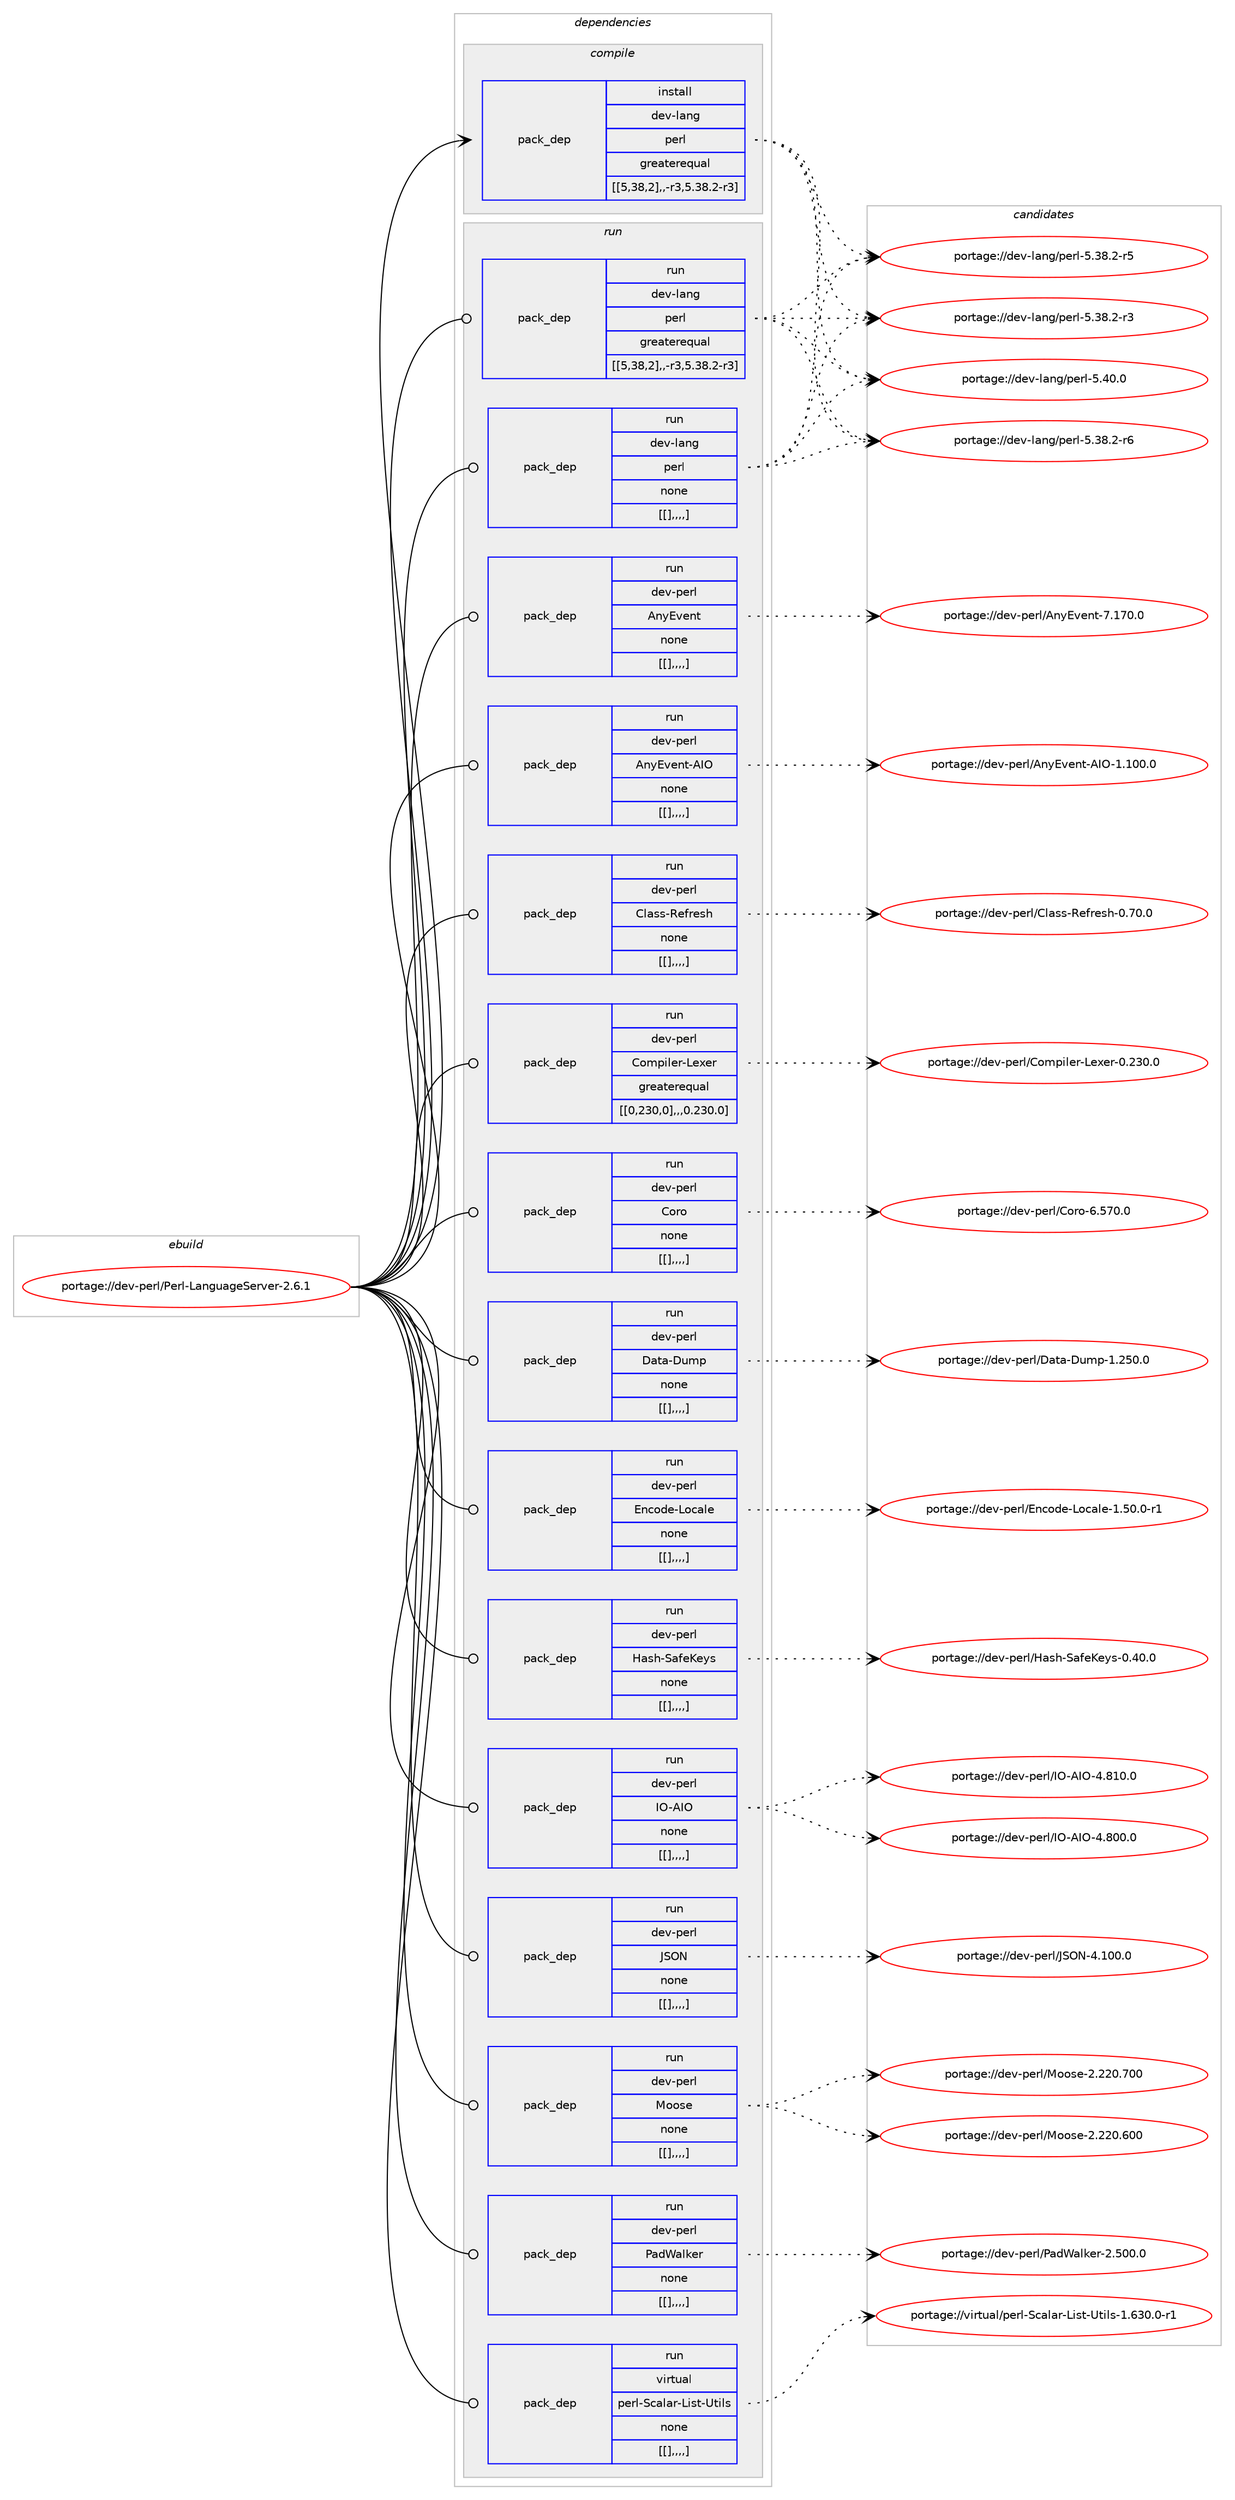 digraph prolog {

# *************
# Graph options
# *************

newrank=true;
concentrate=true;
compound=true;
graph [rankdir=LR,fontname=Helvetica,fontsize=10,ranksep=1.5];#, ranksep=2.5, nodesep=0.2];
edge  [arrowhead=vee];
node  [fontname=Helvetica,fontsize=10];

# **********
# The ebuild
# **********

subgraph cluster_leftcol {
color=gray;
label=<<i>ebuild</i>>;
id [label="portage://dev-perl/Perl-LanguageServer-2.6.1", color=red, width=4, href="../dev-perl/Perl-LanguageServer-2.6.1.svg"];
}

# ****************
# The dependencies
# ****************

subgraph cluster_midcol {
color=gray;
label=<<i>dependencies</i>>;
subgraph cluster_compile {
fillcolor="#eeeeee";
style=filled;
label=<<i>compile</i>>;
subgraph pack104787 {
dependency136554 [label=<<TABLE BORDER="0" CELLBORDER="1" CELLSPACING="0" CELLPADDING="4" WIDTH="220"><TR><TD ROWSPAN="6" CELLPADDING="30">pack_dep</TD></TR><TR><TD WIDTH="110">install</TD></TR><TR><TD>dev-lang</TD></TR><TR><TD>perl</TD></TR><TR><TD>greaterequal</TD></TR><TR><TD>[[5,38,2],,-r3,5.38.2-r3]</TD></TR></TABLE>>, shape=none, color=blue];
}
id:e -> dependency136554:w [weight=20,style="solid",arrowhead="vee"];
}
subgraph cluster_compileandrun {
fillcolor="#eeeeee";
style=filled;
label=<<i>compile and run</i>>;
}
subgraph cluster_run {
fillcolor="#eeeeee";
style=filled;
label=<<i>run</i>>;
subgraph pack104788 {
dependency136555 [label=<<TABLE BORDER="0" CELLBORDER="1" CELLSPACING="0" CELLPADDING="4" WIDTH="220"><TR><TD ROWSPAN="6" CELLPADDING="30">pack_dep</TD></TR><TR><TD WIDTH="110">run</TD></TR><TR><TD>dev-lang</TD></TR><TR><TD>perl</TD></TR><TR><TD>greaterequal</TD></TR><TR><TD>[[5,38,2],,-r3,5.38.2-r3]</TD></TR></TABLE>>, shape=none, color=blue];
}
id:e -> dependency136555:w [weight=20,style="solid",arrowhead="odot"];
subgraph pack104789 {
dependency136556 [label=<<TABLE BORDER="0" CELLBORDER="1" CELLSPACING="0" CELLPADDING="4" WIDTH="220"><TR><TD ROWSPAN="6" CELLPADDING="30">pack_dep</TD></TR><TR><TD WIDTH="110">run</TD></TR><TR><TD>dev-lang</TD></TR><TR><TD>perl</TD></TR><TR><TD>none</TD></TR><TR><TD>[[],,,,]</TD></TR></TABLE>>, shape=none, color=blue];
}
id:e -> dependency136556:w [weight=20,style="solid",arrowhead="odot"];
subgraph pack104790 {
dependency136557 [label=<<TABLE BORDER="0" CELLBORDER="1" CELLSPACING="0" CELLPADDING="4" WIDTH="220"><TR><TD ROWSPAN="6" CELLPADDING="30">pack_dep</TD></TR><TR><TD WIDTH="110">run</TD></TR><TR><TD>dev-perl</TD></TR><TR><TD>AnyEvent</TD></TR><TR><TD>none</TD></TR><TR><TD>[[],,,,]</TD></TR></TABLE>>, shape=none, color=blue];
}
id:e -> dependency136557:w [weight=20,style="solid",arrowhead="odot"];
subgraph pack104791 {
dependency136558 [label=<<TABLE BORDER="0" CELLBORDER="1" CELLSPACING="0" CELLPADDING="4" WIDTH="220"><TR><TD ROWSPAN="6" CELLPADDING="30">pack_dep</TD></TR><TR><TD WIDTH="110">run</TD></TR><TR><TD>dev-perl</TD></TR><TR><TD>AnyEvent-AIO</TD></TR><TR><TD>none</TD></TR><TR><TD>[[],,,,]</TD></TR></TABLE>>, shape=none, color=blue];
}
id:e -> dependency136558:w [weight=20,style="solid",arrowhead="odot"];
subgraph pack104792 {
dependency136559 [label=<<TABLE BORDER="0" CELLBORDER="1" CELLSPACING="0" CELLPADDING="4" WIDTH="220"><TR><TD ROWSPAN="6" CELLPADDING="30">pack_dep</TD></TR><TR><TD WIDTH="110">run</TD></TR><TR><TD>dev-perl</TD></TR><TR><TD>Class-Refresh</TD></TR><TR><TD>none</TD></TR><TR><TD>[[],,,,]</TD></TR></TABLE>>, shape=none, color=blue];
}
id:e -> dependency136559:w [weight=20,style="solid",arrowhead="odot"];
subgraph pack104793 {
dependency136560 [label=<<TABLE BORDER="0" CELLBORDER="1" CELLSPACING="0" CELLPADDING="4" WIDTH="220"><TR><TD ROWSPAN="6" CELLPADDING="30">pack_dep</TD></TR><TR><TD WIDTH="110">run</TD></TR><TR><TD>dev-perl</TD></TR><TR><TD>Compiler-Lexer</TD></TR><TR><TD>greaterequal</TD></TR><TR><TD>[[0,230,0],,,0.230.0]</TD></TR></TABLE>>, shape=none, color=blue];
}
id:e -> dependency136560:w [weight=20,style="solid",arrowhead="odot"];
subgraph pack104794 {
dependency136561 [label=<<TABLE BORDER="0" CELLBORDER="1" CELLSPACING="0" CELLPADDING="4" WIDTH="220"><TR><TD ROWSPAN="6" CELLPADDING="30">pack_dep</TD></TR><TR><TD WIDTH="110">run</TD></TR><TR><TD>dev-perl</TD></TR><TR><TD>Coro</TD></TR><TR><TD>none</TD></TR><TR><TD>[[],,,,]</TD></TR></TABLE>>, shape=none, color=blue];
}
id:e -> dependency136561:w [weight=20,style="solid",arrowhead="odot"];
subgraph pack104795 {
dependency136562 [label=<<TABLE BORDER="0" CELLBORDER="1" CELLSPACING="0" CELLPADDING="4" WIDTH="220"><TR><TD ROWSPAN="6" CELLPADDING="30">pack_dep</TD></TR><TR><TD WIDTH="110">run</TD></TR><TR><TD>dev-perl</TD></TR><TR><TD>Data-Dump</TD></TR><TR><TD>none</TD></TR><TR><TD>[[],,,,]</TD></TR></TABLE>>, shape=none, color=blue];
}
id:e -> dependency136562:w [weight=20,style="solid",arrowhead="odot"];
subgraph pack104796 {
dependency136563 [label=<<TABLE BORDER="0" CELLBORDER="1" CELLSPACING="0" CELLPADDING="4" WIDTH="220"><TR><TD ROWSPAN="6" CELLPADDING="30">pack_dep</TD></TR><TR><TD WIDTH="110">run</TD></TR><TR><TD>dev-perl</TD></TR><TR><TD>Encode-Locale</TD></TR><TR><TD>none</TD></TR><TR><TD>[[],,,,]</TD></TR></TABLE>>, shape=none, color=blue];
}
id:e -> dependency136563:w [weight=20,style="solid",arrowhead="odot"];
subgraph pack104797 {
dependency136564 [label=<<TABLE BORDER="0" CELLBORDER="1" CELLSPACING="0" CELLPADDING="4" WIDTH="220"><TR><TD ROWSPAN="6" CELLPADDING="30">pack_dep</TD></TR><TR><TD WIDTH="110">run</TD></TR><TR><TD>dev-perl</TD></TR><TR><TD>Hash-SafeKeys</TD></TR><TR><TD>none</TD></TR><TR><TD>[[],,,,]</TD></TR></TABLE>>, shape=none, color=blue];
}
id:e -> dependency136564:w [weight=20,style="solid",arrowhead="odot"];
subgraph pack104798 {
dependency136565 [label=<<TABLE BORDER="0" CELLBORDER="1" CELLSPACING="0" CELLPADDING="4" WIDTH="220"><TR><TD ROWSPAN="6" CELLPADDING="30">pack_dep</TD></TR><TR><TD WIDTH="110">run</TD></TR><TR><TD>dev-perl</TD></TR><TR><TD>IO-AIO</TD></TR><TR><TD>none</TD></TR><TR><TD>[[],,,,]</TD></TR></TABLE>>, shape=none, color=blue];
}
id:e -> dependency136565:w [weight=20,style="solid",arrowhead="odot"];
subgraph pack104799 {
dependency136566 [label=<<TABLE BORDER="0" CELLBORDER="1" CELLSPACING="0" CELLPADDING="4" WIDTH="220"><TR><TD ROWSPAN="6" CELLPADDING="30">pack_dep</TD></TR><TR><TD WIDTH="110">run</TD></TR><TR><TD>dev-perl</TD></TR><TR><TD>JSON</TD></TR><TR><TD>none</TD></TR><TR><TD>[[],,,,]</TD></TR></TABLE>>, shape=none, color=blue];
}
id:e -> dependency136566:w [weight=20,style="solid",arrowhead="odot"];
subgraph pack104800 {
dependency136567 [label=<<TABLE BORDER="0" CELLBORDER="1" CELLSPACING="0" CELLPADDING="4" WIDTH="220"><TR><TD ROWSPAN="6" CELLPADDING="30">pack_dep</TD></TR><TR><TD WIDTH="110">run</TD></TR><TR><TD>dev-perl</TD></TR><TR><TD>Moose</TD></TR><TR><TD>none</TD></TR><TR><TD>[[],,,,]</TD></TR></TABLE>>, shape=none, color=blue];
}
id:e -> dependency136567:w [weight=20,style="solid",arrowhead="odot"];
subgraph pack104801 {
dependency136568 [label=<<TABLE BORDER="0" CELLBORDER="1" CELLSPACING="0" CELLPADDING="4" WIDTH="220"><TR><TD ROWSPAN="6" CELLPADDING="30">pack_dep</TD></TR><TR><TD WIDTH="110">run</TD></TR><TR><TD>dev-perl</TD></TR><TR><TD>PadWalker</TD></TR><TR><TD>none</TD></TR><TR><TD>[[],,,,]</TD></TR></TABLE>>, shape=none, color=blue];
}
id:e -> dependency136568:w [weight=20,style="solid",arrowhead="odot"];
subgraph pack104802 {
dependency136569 [label=<<TABLE BORDER="0" CELLBORDER="1" CELLSPACING="0" CELLPADDING="4" WIDTH="220"><TR><TD ROWSPAN="6" CELLPADDING="30">pack_dep</TD></TR><TR><TD WIDTH="110">run</TD></TR><TR><TD>virtual</TD></TR><TR><TD>perl-Scalar-List-Utils</TD></TR><TR><TD>none</TD></TR><TR><TD>[[],,,,]</TD></TR></TABLE>>, shape=none, color=blue];
}
id:e -> dependency136569:w [weight=20,style="solid",arrowhead="odot"];
}
}

# **************
# The candidates
# **************

subgraph cluster_choices {
rank=same;
color=gray;
label=<<i>candidates</i>>;

subgraph choice104787 {
color=black;
nodesep=1;
choice10010111845108971101034711210111410845534652484648 [label="portage://dev-lang/perl-5.40.0", color=red, width=4,href="../dev-lang/perl-5.40.0.svg"];
choice100101118451089711010347112101114108455346515646504511454 [label="portage://dev-lang/perl-5.38.2-r6", color=red, width=4,href="../dev-lang/perl-5.38.2-r6.svg"];
choice100101118451089711010347112101114108455346515646504511453 [label="portage://dev-lang/perl-5.38.2-r5", color=red, width=4,href="../dev-lang/perl-5.38.2-r5.svg"];
choice100101118451089711010347112101114108455346515646504511451 [label="portage://dev-lang/perl-5.38.2-r3", color=red, width=4,href="../dev-lang/perl-5.38.2-r3.svg"];
dependency136554:e -> choice10010111845108971101034711210111410845534652484648:w [style=dotted,weight="100"];
dependency136554:e -> choice100101118451089711010347112101114108455346515646504511454:w [style=dotted,weight="100"];
dependency136554:e -> choice100101118451089711010347112101114108455346515646504511453:w [style=dotted,weight="100"];
dependency136554:e -> choice100101118451089711010347112101114108455346515646504511451:w [style=dotted,weight="100"];
}
subgraph choice104788 {
color=black;
nodesep=1;
choice10010111845108971101034711210111410845534652484648 [label="portage://dev-lang/perl-5.40.0", color=red, width=4,href="../dev-lang/perl-5.40.0.svg"];
choice100101118451089711010347112101114108455346515646504511454 [label="portage://dev-lang/perl-5.38.2-r6", color=red, width=4,href="../dev-lang/perl-5.38.2-r6.svg"];
choice100101118451089711010347112101114108455346515646504511453 [label="portage://dev-lang/perl-5.38.2-r5", color=red, width=4,href="../dev-lang/perl-5.38.2-r5.svg"];
choice100101118451089711010347112101114108455346515646504511451 [label="portage://dev-lang/perl-5.38.2-r3", color=red, width=4,href="../dev-lang/perl-5.38.2-r3.svg"];
dependency136555:e -> choice10010111845108971101034711210111410845534652484648:w [style=dotted,weight="100"];
dependency136555:e -> choice100101118451089711010347112101114108455346515646504511454:w [style=dotted,weight="100"];
dependency136555:e -> choice100101118451089711010347112101114108455346515646504511453:w [style=dotted,weight="100"];
dependency136555:e -> choice100101118451089711010347112101114108455346515646504511451:w [style=dotted,weight="100"];
}
subgraph choice104789 {
color=black;
nodesep=1;
choice10010111845108971101034711210111410845534652484648 [label="portage://dev-lang/perl-5.40.0", color=red, width=4,href="../dev-lang/perl-5.40.0.svg"];
choice100101118451089711010347112101114108455346515646504511454 [label="portage://dev-lang/perl-5.38.2-r6", color=red, width=4,href="../dev-lang/perl-5.38.2-r6.svg"];
choice100101118451089711010347112101114108455346515646504511453 [label="portage://dev-lang/perl-5.38.2-r5", color=red, width=4,href="../dev-lang/perl-5.38.2-r5.svg"];
choice100101118451089711010347112101114108455346515646504511451 [label="portage://dev-lang/perl-5.38.2-r3", color=red, width=4,href="../dev-lang/perl-5.38.2-r3.svg"];
dependency136556:e -> choice10010111845108971101034711210111410845534652484648:w [style=dotted,weight="100"];
dependency136556:e -> choice100101118451089711010347112101114108455346515646504511454:w [style=dotted,weight="100"];
dependency136556:e -> choice100101118451089711010347112101114108455346515646504511453:w [style=dotted,weight="100"];
dependency136556:e -> choice100101118451089711010347112101114108455346515646504511451:w [style=dotted,weight="100"];
}
subgraph choice104790 {
color=black;
nodesep=1;
choice100101118451121011141084765110121691181011101164555464955484648 [label="portage://dev-perl/AnyEvent-7.170.0", color=red, width=4,href="../dev-perl/AnyEvent-7.170.0.svg"];
dependency136557:e -> choice100101118451121011141084765110121691181011101164555464955484648:w [style=dotted,weight="100"];
}
subgraph choice104791 {
color=black;
nodesep=1;
choice10010111845112101114108476511012169118101110116456573794549464948484648 [label="portage://dev-perl/AnyEvent-AIO-1.100.0", color=red, width=4,href="../dev-perl/AnyEvent-AIO-1.100.0.svg"];
dependency136558:e -> choice10010111845112101114108476511012169118101110116456573794549464948484648:w [style=dotted,weight="100"];
}
subgraph choice104792 {
color=black;
nodesep=1;
choice10010111845112101114108476710897115115458210110211410111510445484655484648 [label="portage://dev-perl/Class-Refresh-0.70.0", color=red, width=4,href="../dev-perl/Class-Refresh-0.70.0.svg"];
dependency136559:e -> choice10010111845112101114108476710897115115458210110211410111510445484655484648:w [style=dotted,weight="100"];
}
subgraph choice104793 {
color=black;
nodesep=1;
choice10010111845112101114108476711110911210510810111445761011201011144548465051484648 [label="portage://dev-perl/Compiler-Lexer-0.230.0", color=red, width=4,href="../dev-perl/Compiler-Lexer-0.230.0.svg"];
dependency136560:e -> choice10010111845112101114108476711110911210510810111445761011201011144548465051484648:w [style=dotted,weight="100"];
}
subgraph choice104794 {
color=black;
nodesep=1;
choice1001011184511210111410847671111141114554465355484648 [label="portage://dev-perl/Coro-6.570.0", color=red, width=4,href="../dev-perl/Coro-6.570.0.svg"];
dependency136561:e -> choice1001011184511210111410847671111141114554465355484648:w [style=dotted,weight="100"];
}
subgraph choice104795 {
color=black;
nodesep=1;
choice100101118451121011141084768971169745681171091124549465053484648 [label="portage://dev-perl/Data-Dump-1.250.0", color=red, width=4,href="../dev-perl/Data-Dump-1.250.0.svg"];
dependency136562:e -> choice100101118451121011141084768971169745681171091124549465053484648:w [style=dotted,weight="100"];
}
subgraph choice104796 {
color=black;
nodesep=1;
choice1001011184511210111410847691109911110010145761119997108101454946534846484511449 [label="portage://dev-perl/Encode-Locale-1.50.0-r1", color=red, width=4,href="../dev-perl/Encode-Locale-1.50.0-r1.svg"];
dependency136563:e -> choice1001011184511210111410847691109911110010145761119997108101454946534846484511449:w [style=dotted,weight="100"];
}
subgraph choice104797 {
color=black;
nodesep=1;
choice100101118451121011141084772971151044583971021017510112111545484652484648 [label="portage://dev-perl/Hash-SafeKeys-0.40.0", color=red, width=4,href="../dev-perl/Hash-SafeKeys-0.40.0.svg"];
dependency136564:e -> choice100101118451121011141084772971151044583971021017510112111545484652484648:w [style=dotted,weight="100"];
}
subgraph choice104798 {
color=black;
nodesep=1;
choice10010111845112101114108477379456573794552465649484648 [label="portage://dev-perl/IO-AIO-4.810.0", color=red, width=4,href="../dev-perl/IO-AIO-4.810.0.svg"];
choice10010111845112101114108477379456573794552465648484648 [label="portage://dev-perl/IO-AIO-4.800.0", color=red, width=4,href="../dev-perl/IO-AIO-4.800.0.svg"];
dependency136565:e -> choice10010111845112101114108477379456573794552465649484648:w [style=dotted,weight="100"];
dependency136565:e -> choice10010111845112101114108477379456573794552465648484648:w [style=dotted,weight="100"];
}
subgraph choice104799 {
color=black;
nodesep=1;
choice1001011184511210111410847748379784552464948484648 [label="portage://dev-perl/JSON-4.100.0", color=red, width=4,href="../dev-perl/JSON-4.100.0.svg"];
dependency136566:e -> choice1001011184511210111410847748379784552464948484648:w [style=dotted,weight="100"];
}
subgraph choice104800 {
color=black;
nodesep=1;
choice10010111845112101114108477711111111510145504650504846554848 [label="portage://dev-perl/Moose-2.220.700", color=red, width=4,href="../dev-perl/Moose-2.220.700.svg"];
choice10010111845112101114108477711111111510145504650504846544848 [label="portage://dev-perl/Moose-2.220.600", color=red, width=4,href="../dev-perl/Moose-2.220.600.svg"];
dependency136567:e -> choice10010111845112101114108477711111111510145504650504846554848:w [style=dotted,weight="100"];
dependency136567:e -> choice10010111845112101114108477711111111510145504650504846544848:w [style=dotted,weight="100"];
}
subgraph choice104801 {
color=black;
nodesep=1;
choice1001011184511210111410847809710087971081071011144550465348484648 [label="portage://dev-perl/PadWalker-2.500.0", color=red, width=4,href="../dev-perl/PadWalker-2.500.0.svg"];
dependency136568:e -> choice1001011184511210111410847809710087971081071011144550465348484648:w [style=dotted,weight="100"];
}
subgraph choice104802 {
color=black;
nodesep=1;
choice118105114116117971084711210111410845839997108971144576105115116458511610510811545494654514846484511449 [label="portage://virtual/perl-Scalar-List-Utils-1.630.0-r1", color=red, width=4,href="../virtual/perl-Scalar-List-Utils-1.630.0-r1.svg"];
dependency136569:e -> choice118105114116117971084711210111410845839997108971144576105115116458511610510811545494654514846484511449:w [style=dotted,weight="100"];
}
}

}
